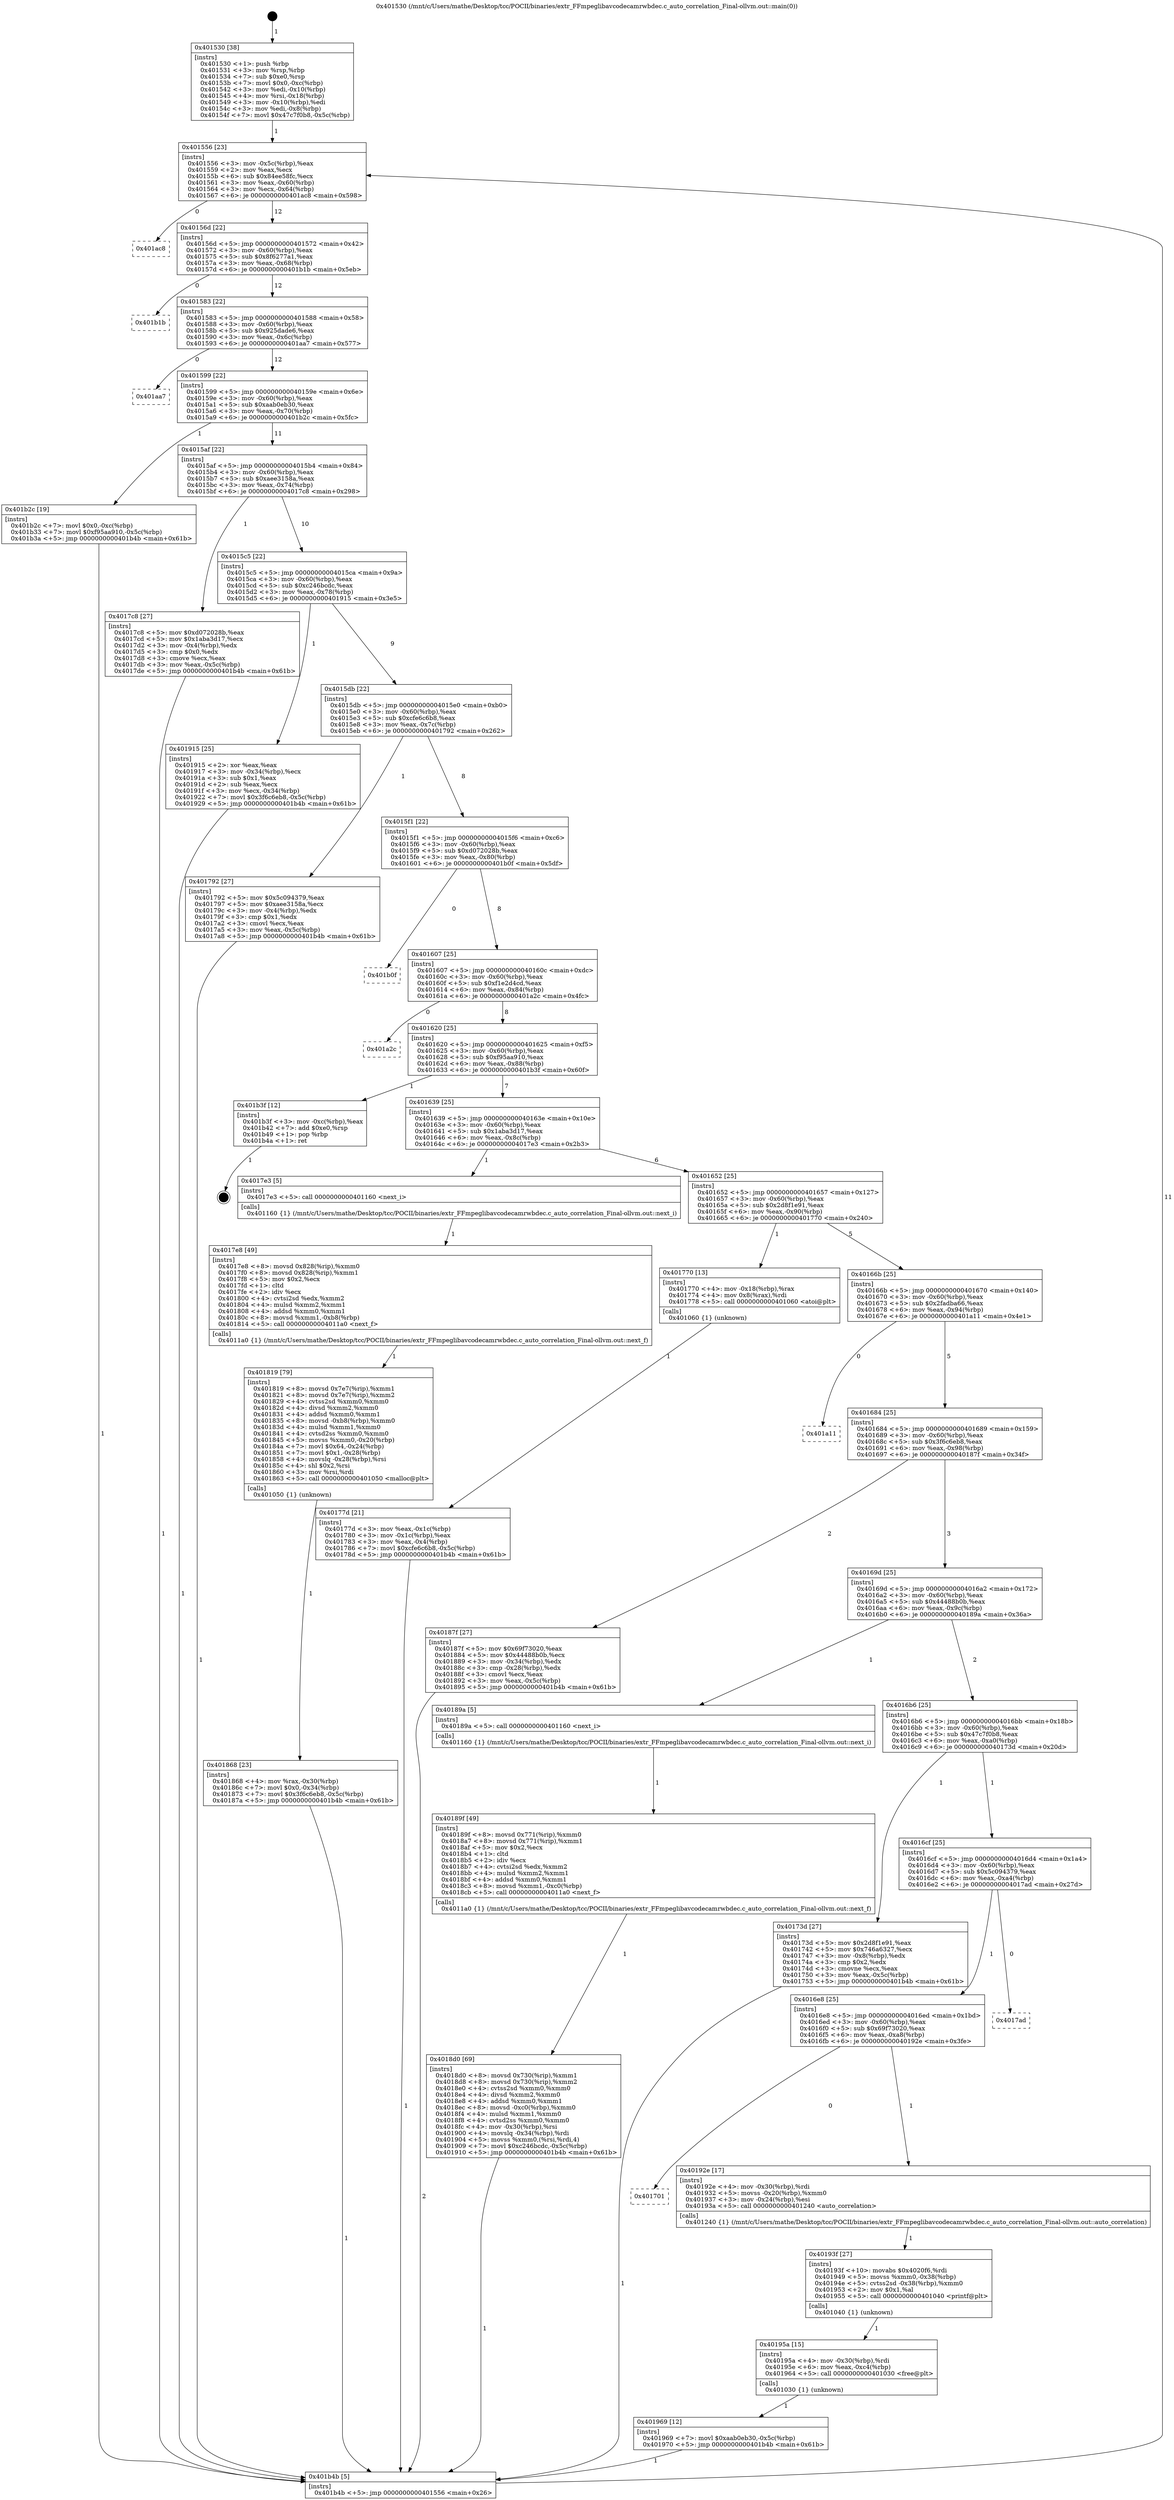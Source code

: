 digraph "0x401530" {
  label = "0x401530 (/mnt/c/Users/mathe/Desktop/tcc/POCII/binaries/extr_FFmpeglibavcodecamrwbdec.c_auto_correlation_Final-ollvm.out::main(0))"
  labelloc = "t"
  node[shape=record]

  Entry [label="",width=0.3,height=0.3,shape=circle,fillcolor=black,style=filled]
  "0x401556" [label="{
     0x401556 [23]\l
     | [instrs]\l
     &nbsp;&nbsp;0x401556 \<+3\>: mov -0x5c(%rbp),%eax\l
     &nbsp;&nbsp;0x401559 \<+2\>: mov %eax,%ecx\l
     &nbsp;&nbsp;0x40155b \<+6\>: sub $0x84ee58fc,%ecx\l
     &nbsp;&nbsp;0x401561 \<+3\>: mov %eax,-0x60(%rbp)\l
     &nbsp;&nbsp;0x401564 \<+3\>: mov %ecx,-0x64(%rbp)\l
     &nbsp;&nbsp;0x401567 \<+6\>: je 0000000000401ac8 \<main+0x598\>\l
  }"]
  "0x401ac8" [label="{
     0x401ac8\l
  }", style=dashed]
  "0x40156d" [label="{
     0x40156d [22]\l
     | [instrs]\l
     &nbsp;&nbsp;0x40156d \<+5\>: jmp 0000000000401572 \<main+0x42\>\l
     &nbsp;&nbsp;0x401572 \<+3\>: mov -0x60(%rbp),%eax\l
     &nbsp;&nbsp;0x401575 \<+5\>: sub $0x8f6277a1,%eax\l
     &nbsp;&nbsp;0x40157a \<+3\>: mov %eax,-0x68(%rbp)\l
     &nbsp;&nbsp;0x40157d \<+6\>: je 0000000000401b1b \<main+0x5eb\>\l
  }"]
  Exit [label="",width=0.3,height=0.3,shape=circle,fillcolor=black,style=filled,peripheries=2]
  "0x401b1b" [label="{
     0x401b1b\l
  }", style=dashed]
  "0x401583" [label="{
     0x401583 [22]\l
     | [instrs]\l
     &nbsp;&nbsp;0x401583 \<+5\>: jmp 0000000000401588 \<main+0x58\>\l
     &nbsp;&nbsp;0x401588 \<+3\>: mov -0x60(%rbp),%eax\l
     &nbsp;&nbsp;0x40158b \<+5\>: sub $0x925dade6,%eax\l
     &nbsp;&nbsp;0x401590 \<+3\>: mov %eax,-0x6c(%rbp)\l
     &nbsp;&nbsp;0x401593 \<+6\>: je 0000000000401aa7 \<main+0x577\>\l
  }"]
  "0x401969" [label="{
     0x401969 [12]\l
     | [instrs]\l
     &nbsp;&nbsp;0x401969 \<+7\>: movl $0xaab0eb30,-0x5c(%rbp)\l
     &nbsp;&nbsp;0x401970 \<+5\>: jmp 0000000000401b4b \<main+0x61b\>\l
  }"]
  "0x401aa7" [label="{
     0x401aa7\l
  }", style=dashed]
  "0x401599" [label="{
     0x401599 [22]\l
     | [instrs]\l
     &nbsp;&nbsp;0x401599 \<+5\>: jmp 000000000040159e \<main+0x6e\>\l
     &nbsp;&nbsp;0x40159e \<+3\>: mov -0x60(%rbp),%eax\l
     &nbsp;&nbsp;0x4015a1 \<+5\>: sub $0xaab0eb30,%eax\l
     &nbsp;&nbsp;0x4015a6 \<+3\>: mov %eax,-0x70(%rbp)\l
     &nbsp;&nbsp;0x4015a9 \<+6\>: je 0000000000401b2c \<main+0x5fc\>\l
  }"]
  "0x40195a" [label="{
     0x40195a [15]\l
     | [instrs]\l
     &nbsp;&nbsp;0x40195a \<+4\>: mov -0x30(%rbp),%rdi\l
     &nbsp;&nbsp;0x40195e \<+6\>: mov %eax,-0xc4(%rbp)\l
     &nbsp;&nbsp;0x401964 \<+5\>: call 0000000000401030 \<free@plt\>\l
     | [calls]\l
     &nbsp;&nbsp;0x401030 \{1\} (unknown)\l
  }"]
  "0x401b2c" [label="{
     0x401b2c [19]\l
     | [instrs]\l
     &nbsp;&nbsp;0x401b2c \<+7\>: movl $0x0,-0xc(%rbp)\l
     &nbsp;&nbsp;0x401b33 \<+7\>: movl $0xf95aa910,-0x5c(%rbp)\l
     &nbsp;&nbsp;0x401b3a \<+5\>: jmp 0000000000401b4b \<main+0x61b\>\l
  }"]
  "0x4015af" [label="{
     0x4015af [22]\l
     | [instrs]\l
     &nbsp;&nbsp;0x4015af \<+5\>: jmp 00000000004015b4 \<main+0x84\>\l
     &nbsp;&nbsp;0x4015b4 \<+3\>: mov -0x60(%rbp),%eax\l
     &nbsp;&nbsp;0x4015b7 \<+5\>: sub $0xaee3158a,%eax\l
     &nbsp;&nbsp;0x4015bc \<+3\>: mov %eax,-0x74(%rbp)\l
     &nbsp;&nbsp;0x4015bf \<+6\>: je 00000000004017c8 \<main+0x298\>\l
  }"]
  "0x40193f" [label="{
     0x40193f [27]\l
     | [instrs]\l
     &nbsp;&nbsp;0x40193f \<+10\>: movabs $0x4020f6,%rdi\l
     &nbsp;&nbsp;0x401949 \<+5\>: movss %xmm0,-0x38(%rbp)\l
     &nbsp;&nbsp;0x40194e \<+5\>: cvtss2sd -0x38(%rbp),%xmm0\l
     &nbsp;&nbsp;0x401953 \<+2\>: mov $0x1,%al\l
     &nbsp;&nbsp;0x401955 \<+5\>: call 0000000000401040 \<printf@plt\>\l
     | [calls]\l
     &nbsp;&nbsp;0x401040 \{1\} (unknown)\l
  }"]
  "0x4017c8" [label="{
     0x4017c8 [27]\l
     | [instrs]\l
     &nbsp;&nbsp;0x4017c8 \<+5\>: mov $0xd072028b,%eax\l
     &nbsp;&nbsp;0x4017cd \<+5\>: mov $0x1aba3d17,%ecx\l
     &nbsp;&nbsp;0x4017d2 \<+3\>: mov -0x4(%rbp),%edx\l
     &nbsp;&nbsp;0x4017d5 \<+3\>: cmp $0x0,%edx\l
     &nbsp;&nbsp;0x4017d8 \<+3\>: cmove %ecx,%eax\l
     &nbsp;&nbsp;0x4017db \<+3\>: mov %eax,-0x5c(%rbp)\l
     &nbsp;&nbsp;0x4017de \<+5\>: jmp 0000000000401b4b \<main+0x61b\>\l
  }"]
  "0x4015c5" [label="{
     0x4015c5 [22]\l
     | [instrs]\l
     &nbsp;&nbsp;0x4015c5 \<+5\>: jmp 00000000004015ca \<main+0x9a\>\l
     &nbsp;&nbsp;0x4015ca \<+3\>: mov -0x60(%rbp),%eax\l
     &nbsp;&nbsp;0x4015cd \<+5\>: sub $0xc246bcdc,%eax\l
     &nbsp;&nbsp;0x4015d2 \<+3\>: mov %eax,-0x78(%rbp)\l
     &nbsp;&nbsp;0x4015d5 \<+6\>: je 0000000000401915 \<main+0x3e5\>\l
  }"]
  "0x401701" [label="{
     0x401701\l
  }", style=dashed]
  "0x401915" [label="{
     0x401915 [25]\l
     | [instrs]\l
     &nbsp;&nbsp;0x401915 \<+2\>: xor %eax,%eax\l
     &nbsp;&nbsp;0x401917 \<+3\>: mov -0x34(%rbp),%ecx\l
     &nbsp;&nbsp;0x40191a \<+3\>: sub $0x1,%eax\l
     &nbsp;&nbsp;0x40191d \<+2\>: sub %eax,%ecx\l
     &nbsp;&nbsp;0x40191f \<+3\>: mov %ecx,-0x34(%rbp)\l
     &nbsp;&nbsp;0x401922 \<+7\>: movl $0x3f6c6eb8,-0x5c(%rbp)\l
     &nbsp;&nbsp;0x401929 \<+5\>: jmp 0000000000401b4b \<main+0x61b\>\l
  }"]
  "0x4015db" [label="{
     0x4015db [22]\l
     | [instrs]\l
     &nbsp;&nbsp;0x4015db \<+5\>: jmp 00000000004015e0 \<main+0xb0\>\l
     &nbsp;&nbsp;0x4015e0 \<+3\>: mov -0x60(%rbp),%eax\l
     &nbsp;&nbsp;0x4015e3 \<+5\>: sub $0xcfe6c6b8,%eax\l
     &nbsp;&nbsp;0x4015e8 \<+3\>: mov %eax,-0x7c(%rbp)\l
     &nbsp;&nbsp;0x4015eb \<+6\>: je 0000000000401792 \<main+0x262\>\l
  }"]
  "0x40192e" [label="{
     0x40192e [17]\l
     | [instrs]\l
     &nbsp;&nbsp;0x40192e \<+4\>: mov -0x30(%rbp),%rdi\l
     &nbsp;&nbsp;0x401932 \<+5\>: movss -0x20(%rbp),%xmm0\l
     &nbsp;&nbsp;0x401937 \<+3\>: mov -0x24(%rbp),%esi\l
     &nbsp;&nbsp;0x40193a \<+5\>: call 0000000000401240 \<auto_correlation\>\l
     | [calls]\l
     &nbsp;&nbsp;0x401240 \{1\} (/mnt/c/Users/mathe/Desktop/tcc/POCII/binaries/extr_FFmpeglibavcodecamrwbdec.c_auto_correlation_Final-ollvm.out::auto_correlation)\l
  }"]
  "0x401792" [label="{
     0x401792 [27]\l
     | [instrs]\l
     &nbsp;&nbsp;0x401792 \<+5\>: mov $0x5c094379,%eax\l
     &nbsp;&nbsp;0x401797 \<+5\>: mov $0xaee3158a,%ecx\l
     &nbsp;&nbsp;0x40179c \<+3\>: mov -0x4(%rbp),%edx\l
     &nbsp;&nbsp;0x40179f \<+3\>: cmp $0x1,%edx\l
     &nbsp;&nbsp;0x4017a2 \<+3\>: cmovl %ecx,%eax\l
     &nbsp;&nbsp;0x4017a5 \<+3\>: mov %eax,-0x5c(%rbp)\l
     &nbsp;&nbsp;0x4017a8 \<+5\>: jmp 0000000000401b4b \<main+0x61b\>\l
  }"]
  "0x4015f1" [label="{
     0x4015f1 [22]\l
     | [instrs]\l
     &nbsp;&nbsp;0x4015f1 \<+5\>: jmp 00000000004015f6 \<main+0xc6\>\l
     &nbsp;&nbsp;0x4015f6 \<+3\>: mov -0x60(%rbp),%eax\l
     &nbsp;&nbsp;0x4015f9 \<+5\>: sub $0xd072028b,%eax\l
     &nbsp;&nbsp;0x4015fe \<+3\>: mov %eax,-0x80(%rbp)\l
     &nbsp;&nbsp;0x401601 \<+6\>: je 0000000000401b0f \<main+0x5df\>\l
  }"]
  "0x4016e8" [label="{
     0x4016e8 [25]\l
     | [instrs]\l
     &nbsp;&nbsp;0x4016e8 \<+5\>: jmp 00000000004016ed \<main+0x1bd\>\l
     &nbsp;&nbsp;0x4016ed \<+3\>: mov -0x60(%rbp),%eax\l
     &nbsp;&nbsp;0x4016f0 \<+5\>: sub $0x69f73020,%eax\l
     &nbsp;&nbsp;0x4016f5 \<+6\>: mov %eax,-0xa8(%rbp)\l
     &nbsp;&nbsp;0x4016fb \<+6\>: je 000000000040192e \<main+0x3fe\>\l
  }"]
  "0x401b0f" [label="{
     0x401b0f\l
  }", style=dashed]
  "0x401607" [label="{
     0x401607 [25]\l
     | [instrs]\l
     &nbsp;&nbsp;0x401607 \<+5\>: jmp 000000000040160c \<main+0xdc\>\l
     &nbsp;&nbsp;0x40160c \<+3\>: mov -0x60(%rbp),%eax\l
     &nbsp;&nbsp;0x40160f \<+5\>: sub $0xf1e2d4cd,%eax\l
     &nbsp;&nbsp;0x401614 \<+6\>: mov %eax,-0x84(%rbp)\l
     &nbsp;&nbsp;0x40161a \<+6\>: je 0000000000401a2c \<main+0x4fc\>\l
  }"]
  "0x4017ad" [label="{
     0x4017ad\l
  }", style=dashed]
  "0x401a2c" [label="{
     0x401a2c\l
  }", style=dashed]
  "0x401620" [label="{
     0x401620 [25]\l
     | [instrs]\l
     &nbsp;&nbsp;0x401620 \<+5\>: jmp 0000000000401625 \<main+0xf5\>\l
     &nbsp;&nbsp;0x401625 \<+3\>: mov -0x60(%rbp),%eax\l
     &nbsp;&nbsp;0x401628 \<+5\>: sub $0xf95aa910,%eax\l
     &nbsp;&nbsp;0x40162d \<+6\>: mov %eax,-0x88(%rbp)\l
     &nbsp;&nbsp;0x401633 \<+6\>: je 0000000000401b3f \<main+0x60f\>\l
  }"]
  "0x4018d0" [label="{
     0x4018d0 [69]\l
     | [instrs]\l
     &nbsp;&nbsp;0x4018d0 \<+8\>: movsd 0x730(%rip),%xmm1\l
     &nbsp;&nbsp;0x4018d8 \<+8\>: movsd 0x730(%rip),%xmm2\l
     &nbsp;&nbsp;0x4018e0 \<+4\>: cvtss2sd %xmm0,%xmm0\l
     &nbsp;&nbsp;0x4018e4 \<+4\>: divsd %xmm2,%xmm0\l
     &nbsp;&nbsp;0x4018e8 \<+4\>: addsd %xmm0,%xmm1\l
     &nbsp;&nbsp;0x4018ec \<+8\>: movsd -0xc0(%rbp),%xmm0\l
     &nbsp;&nbsp;0x4018f4 \<+4\>: mulsd %xmm1,%xmm0\l
     &nbsp;&nbsp;0x4018f8 \<+4\>: cvtsd2ss %xmm0,%xmm0\l
     &nbsp;&nbsp;0x4018fc \<+4\>: mov -0x30(%rbp),%rsi\l
     &nbsp;&nbsp;0x401900 \<+4\>: movslq -0x34(%rbp),%rdi\l
     &nbsp;&nbsp;0x401904 \<+5\>: movss %xmm0,(%rsi,%rdi,4)\l
     &nbsp;&nbsp;0x401909 \<+7\>: movl $0xc246bcdc,-0x5c(%rbp)\l
     &nbsp;&nbsp;0x401910 \<+5\>: jmp 0000000000401b4b \<main+0x61b\>\l
  }"]
  "0x401b3f" [label="{
     0x401b3f [12]\l
     | [instrs]\l
     &nbsp;&nbsp;0x401b3f \<+3\>: mov -0xc(%rbp),%eax\l
     &nbsp;&nbsp;0x401b42 \<+7\>: add $0xe0,%rsp\l
     &nbsp;&nbsp;0x401b49 \<+1\>: pop %rbp\l
     &nbsp;&nbsp;0x401b4a \<+1\>: ret\l
  }"]
  "0x401639" [label="{
     0x401639 [25]\l
     | [instrs]\l
     &nbsp;&nbsp;0x401639 \<+5\>: jmp 000000000040163e \<main+0x10e\>\l
     &nbsp;&nbsp;0x40163e \<+3\>: mov -0x60(%rbp),%eax\l
     &nbsp;&nbsp;0x401641 \<+5\>: sub $0x1aba3d17,%eax\l
     &nbsp;&nbsp;0x401646 \<+6\>: mov %eax,-0x8c(%rbp)\l
     &nbsp;&nbsp;0x40164c \<+6\>: je 00000000004017e3 \<main+0x2b3\>\l
  }"]
  "0x40189f" [label="{
     0x40189f [49]\l
     | [instrs]\l
     &nbsp;&nbsp;0x40189f \<+8\>: movsd 0x771(%rip),%xmm0\l
     &nbsp;&nbsp;0x4018a7 \<+8\>: movsd 0x771(%rip),%xmm1\l
     &nbsp;&nbsp;0x4018af \<+5\>: mov $0x2,%ecx\l
     &nbsp;&nbsp;0x4018b4 \<+1\>: cltd\l
     &nbsp;&nbsp;0x4018b5 \<+2\>: idiv %ecx\l
     &nbsp;&nbsp;0x4018b7 \<+4\>: cvtsi2sd %edx,%xmm2\l
     &nbsp;&nbsp;0x4018bb \<+4\>: mulsd %xmm2,%xmm1\l
     &nbsp;&nbsp;0x4018bf \<+4\>: addsd %xmm0,%xmm1\l
     &nbsp;&nbsp;0x4018c3 \<+8\>: movsd %xmm1,-0xc0(%rbp)\l
     &nbsp;&nbsp;0x4018cb \<+5\>: call 00000000004011a0 \<next_f\>\l
     | [calls]\l
     &nbsp;&nbsp;0x4011a0 \{1\} (/mnt/c/Users/mathe/Desktop/tcc/POCII/binaries/extr_FFmpeglibavcodecamrwbdec.c_auto_correlation_Final-ollvm.out::next_f)\l
  }"]
  "0x4017e3" [label="{
     0x4017e3 [5]\l
     | [instrs]\l
     &nbsp;&nbsp;0x4017e3 \<+5\>: call 0000000000401160 \<next_i\>\l
     | [calls]\l
     &nbsp;&nbsp;0x401160 \{1\} (/mnt/c/Users/mathe/Desktop/tcc/POCII/binaries/extr_FFmpeglibavcodecamrwbdec.c_auto_correlation_Final-ollvm.out::next_i)\l
  }"]
  "0x401652" [label="{
     0x401652 [25]\l
     | [instrs]\l
     &nbsp;&nbsp;0x401652 \<+5\>: jmp 0000000000401657 \<main+0x127\>\l
     &nbsp;&nbsp;0x401657 \<+3\>: mov -0x60(%rbp),%eax\l
     &nbsp;&nbsp;0x40165a \<+5\>: sub $0x2d8f1e91,%eax\l
     &nbsp;&nbsp;0x40165f \<+6\>: mov %eax,-0x90(%rbp)\l
     &nbsp;&nbsp;0x401665 \<+6\>: je 0000000000401770 \<main+0x240\>\l
  }"]
  "0x401868" [label="{
     0x401868 [23]\l
     | [instrs]\l
     &nbsp;&nbsp;0x401868 \<+4\>: mov %rax,-0x30(%rbp)\l
     &nbsp;&nbsp;0x40186c \<+7\>: movl $0x0,-0x34(%rbp)\l
     &nbsp;&nbsp;0x401873 \<+7\>: movl $0x3f6c6eb8,-0x5c(%rbp)\l
     &nbsp;&nbsp;0x40187a \<+5\>: jmp 0000000000401b4b \<main+0x61b\>\l
  }"]
  "0x401770" [label="{
     0x401770 [13]\l
     | [instrs]\l
     &nbsp;&nbsp;0x401770 \<+4\>: mov -0x18(%rbp),%rax\l
     &nbsp;&nbsp;0x401774 \<+4\>: mov 0x8(%rax),%rdi\l
     &nbsp;&nbsp;0x401778 \<+5\>: call 0000000000401060 \<atoi@plt\>\l
     | [calls]\l
     &nbsp;&nbsp;0x401060 \{1\} (unknown)\l
  }"]
  "0x40166b" [label="{
     0x40166b [25]\l
     | [instrs]\l
     &nbsp;&nbsp;0x40166b \<+5\>: jmp 0000000000401670 \<main+0x140\>\l
     &nbsp;&nbsp;0x401670 \<+3\>: mov -0x60(%rbp),%eax\l
     &nbsp;&nbsp;0x401673 \<+5\>: sub $0x2fadba66,%eax\l
     &nbsp;&nbsp;0x401678 \<+6\>: mov %eax,-0x94(%rbp)\l
     &nbsp;&nbsp;0x40167e \<+6\>: je 0000000000401a11 \<main+0x4e1\>\l
  }"]
  "0x401819" [label="{
     0x401819 [79]\l
     | [instrs]\l
     &nbsp;&nbsp;0x401819 \<+8\>: movsd 0x7e7(%rip),%xmm1\l
     &nbsp;&nbsp;0x401821 \<+8\>: movsd 0x7e7(%rip),%xmm2\l
     &nbsp;&nbsp;0x401829 \<+4\>: cvtss2sd %xmm0,%xmm0\l
     &nbsp;&nbsp;0x40182d \<+4\>: divsd %xmm2,%xmm0\l
     &nbsp;&nbsp;0x401831 \<+4\>: addsd %xmm0,%xmm1\l
     &nbsp;&nbsp;0x401835 \<+8\>: movsd -0xb8(%rbp),%xmm0\l
     &nbsp;&nbsp;0x40183d \<+4\>: mulsd %xmm1,%xmm0\l
     &nbsp;&nbsp;0x401841 \<+4\>: cvtsd2ss %xmm0,%xmm0\l
     &nbsp;&nbsp;0x401845 \<+5\>: movss %xmm0,-0x20(%rbp)\l
     &nbsp;&nbsp;0x40184a \<+7\>: movl $0x64,-0x24(%rbp)\l
     &nbsp;&nbsp;0x401851 \<+7\>: movl $0x1,-0x28(%rbp)\l
     &nbsp;&nbsp;0x401858 \<+4\>: movslq -0x28(%rbp),%rsi\l
     &nbsp;&nbsp;0x40185c \<+4\>: shl $0x2,%rsi\l
     &nbsp;&nbsp;0x401860 \<+3\>: mov %rsi,%rdi\l
     &nbsp;&nbsp;0x401863 \<+5\>: call 0000000000401050 \<malloc@plt\>\l
     | [calls]\l
     &nbsp;&nbsp;0x401050 \{1\} (unknown)\l
  }"]
  "0x401a11" [label="{
     0x401a11\l
  }", style=dashed]
  "0x401684" [label="{
     0x401684 [25]\l
     | [instrs]\l
     &nbsp;&nbsp;0x401684 \<+5\>: jmp 0000000000401689 \<main+0x159\>\l
     &nbsp;&nbsp;0x401689 \<+3\>: mov -0x60(%rbp),%eax\l
     &nbsp;&nbsp;0x40168c \<+5\>: sub $0x3f6c6eb8,%eax\l
     &nbsp;&nbsp;0x401691 \<+6\>: mov %eax,-0x98(%rbp)\l
     &nbsp;&nbsp;0x401697 \<+6\>: je 000000000040187f \<main+0x34f\>\l
  }"]
  "0x4017e8" [label="{
     0x4017e8 [49]\l
     | [instrs]\l
     &nbsp;&nbsp;0x4017e8 \<+8\>: movsd 0x828(%rip),%xmm0\l
     &nbsp;&nbsp;0x4017f0 \<+8\>: movsd 0x828(%rip),%xmm1\l
     &nbsp;&nbsp;0x4017f8 \<+5\>: mov $0x2,%ecx\l
     &nbsp;&nbsp;0x4017fd \<+1\>: cltd\l
     &nbsp;&nbsp;0x4017fe \<+2\>: idiv %ecx\l
     &nbsp;&nbsp;0x401800 \<+4\>: cvtsi2sd %edx,%xmm2\l
     &nbsp;&nbsp;0x401804 \<+4\>: mulsd %xmm2,%xmm1\l
     &nbsp;&nbsp;0x401808 \<+4\>: addsd %xmm0,%xmm1\l
     &nbsp;&nbsp;0x40180c \<+8\>: movsd %xmm1,-0xb8(%rbp)\l
     &nbsp;&nbsp;0x401814 \<+5\>: call 00000000004011a0 \<next_f\>\l
     | [calls]\l
     &nbsp;&nbsp;0x4011a0 \{1\} (/mnt/c/Users/mathe/Desktop/tcc/POCII/binaries/extr_FFmpeglibavcodecamrwbdec.c_auto_correlation_Final-ollvm.out::next_f)\l
  }"]
  "0x40187f" [label="{
     0x40187f [27]\l
     | [instrs]\l
     &nbsp;&nbsp;0x40187f \<+5\>: mov $0x69f73020,%eax\l
     &nbsp;&nbsp;0x401884 \<+5\>: mov $0x44488b0b,%ecx\l
     &nbsp;&nbsp;0x401889 \<+3\>: mov -0x34(%rbp),%edx\l
     &nbsp;&nbsp;0x40188c \<+3\>: cmp -0x28(%rbp),%edx\l
     &nbsp;&nbsp;0x40188f \<+3\>: cmovl %ecx,%eax\l
     &nbsp;&nbsp;0x401892 \<+3\>: mov %eax,-0x5c(%rbp)\l
     &nbsp;&nbsp;0x401895 \<+5\>: jmp 0000000000401b4b \<main+0x61b\>\l
  }"]
  "0x40169d" [label="{
     0x40169d [25]\l
     | [instrs]\l
     &nbsp;&nbsp;0x40169d \<+5\>: jmp 00000000004016a2 \<main+0x172\>\l
     &nbsp;&nbsp;0x4016a2 \<+3\>: mov -0x60(%rbp),%eax\l
     &nbsp;&nbsp;0x4016a5 \<+5\>: sub $0x44488b0b,%eax\l
     &nbsp;&nbsp;0x4016aa \<+6\>: mov %eax,-0x9c(%rbp)\l
     &nbsp;&nbsp;0x4016b0 \<+6\>: je 000000000040189a \<main+0x36a\>\l
  }"]
  "0x40177d" [label="{
     0x40177d [21]\l
     | [instrs]\l
     &nbsp;&nbsp;0x40177d \<+3\>: mov %eax,-0x1c(%rbp)\l
     &nbsp;&nbsp;0x401780 \<+3\>: mov -0x1c(%rbp),%eax\l
     &nbsp;&nbsp;0x401783 \<+3\>: mov %eax,-0x4(%rbp)\l
     &nbsp;&nbsp;0x401786 \<+7\>: movl $0xcfe6c6b8,-0x5c(%rbp)\l
     &nbsp;&nbsp;0x40178d \<+5\>: jmp 0000000000401b4b \<main+0x61b\>\l
  }"]
  "0x40189a" [label="{
     0x40189a [5]\l
     | [instrs]\l
     &nbsp;&nbsp;0x40189a \<+5\>: call 0000000000401160 \<next_i\>\l
     | [calls]\l
     &nbsp;&nbsp;0x401160 \{1\} (/mnt/c/Users/mathe/Desktop/tcc/POCII/binaries/extr_FFmpeglibavcodecamrwbdec.c_auto_correlation_Final-ollvm.out::next_i)\l
  }"]
  "0x4016b6" [label="{
     0x4016b6 [25]\l
     | [instrs]\l
     &nbsp;&nbsp;0x4016b6 \<+5\>: jmp 00000000004016bb \<main+0x18b\>\l
     &nbsp;&nbsp;0x4016bb \<+3\>: mov -0x60(%rbp),%eax\l
     &nbsp;&nbsp;0x4016be \<+5\>: sub $0x47c7f0b8,%eax\l
     &nbsp;&nbsp;0x4016c3 \<+6\>: mov %eax,-0xa0(%rbp)\l
     &nbsp;&nbsp;0x4016c9 \<+6\>: je 000000000040173d \<main+0x20d\>\l
  }"]
  "0x401530" [label="{
     0x401530 [38]\l
     | [instrs]\l
     &nbsp;&nbsp;0x401530 \<+1\>: push %rbp\l
     &nbsp;&nbsp;0x401531 \<+3\>: mov %rsp,%rbp\l
     &nbsp;&nbsp;0x401534 \<+7\>: sub $0xe0,%rsp\l
     &nbsp;&nbsp;0x40153b \<+7\>: movl $0x0,-0xc(%rbp)\l
     &nbsp;&nbsp;0x401542 \<+3\>: mov %edi,-0x10(%rbp)\l
     &nbsp;&nbsp;0x401545 \<+4\>: mov %rsi,-0x18(%rbp)\l
     &nbsp;&nbsp;0x401549 \<+3\>: mov -0x10(%rbp),%edi\l
     &nbsp;&nbsp;0x40154c \<+3\>: mov %edi,-0x8(%rbp)\l
     &nbsp;&nbsp;0x40154f \<+7\>: movl $0x47c7f0b8,-0x5c(%rbp)\l
  }"]
  "0x40173d" [label="{
     0x40173d [27]\l
     | [instrs]\l
     &nbsp;&nbsp;0x40173d \<+5\>: mov $0x2d8f1e91,%eax\l
     &nbsp;&nbsp;0x401742 \<+5\>: mov $0x746a6327,%ecx\l
     &nbsp;&nbsp;0x401747 \<+3\>: mov -0x8(%rbp),%edx\l
     &nbsp;&nbsp;0x40174a \<+3\>: cmp $0x2,%edx\l
     &nbsp;&nbsp;0x40174d \<+3\>: cmovne %ecx,%eax\l
     &nbsp;&nbsp;0x401750 \<+3\>: mov %eax,-0x5c(%rbp)\l
     &nbsp;&nbsp;0x401753 \<+5\>: jmp 0000000000401b4b \<main+0x61b\>\l
  }"]
  "0x4016cf" [label="{
     0x4016cf [25]\l
     | [instrs]\l
     &nbsp;&nbsp;0x4016cf \<+5\>: jmp 00000000004016d4 \<main+0x1a4\>\l
     &nbsp;&nbsp;0x4016d4 \<+3\>: mov -0x60(%rbp),%eax\l
     &nbsp;&nbsp;0x4016d7 \<+5\>: sub $0x5c094379,%eax\l
     &nbsp;&nbsp;0x4016dc \<+6\>: mov %eax,-0xa4(%rbp)\l
     &nbsp;&nbsp;0x4016e2 \<+6\>: je 00000000004017ad \<main+0x27d\>\l
  }"]
  "0x401b4b" [label="{
     0x401b4b [5]\l
     | [instrs]\l
     &nbsp;&nbsp;0x401b4b \<+5\>: jmp 0000000000401556 \<main+0x26\>\l
  }"]
  Entry -> "0x401530" [label=" 1"]
  "0x401556" -> "0x401ac8" [label=" 0"]
  "0x401556" -> "0x40156d" [label=" 12"]
  "0x401b3f" -> Exit [label=" 1"]
  "0x40156d" -> "0x401b1b" [label=" 0"]
  "0x40156d" -> "0x401583" [label=" 12"]
  "0x401b2c" -> "0x401b4b" [label=" 1"]
  "0x401583" -> "0x401aa7" [label=" 0"]
  "0x401583" -> "0x401599" [label=" 12"]
  "0x401969" -> "0x401b4b" [label=" 1"]
  "0x401599" -> "0x401b2c" [label=" 1"]
  "0x401599" -> "0x4015af" [label=" 11"]
  "0x40195a" -> "0x401969" [label=" 1"]
  "0x4015af" -> "0x4017c8" [label=" 1"]
  "0x4015af" -> "0x4015c5" [label=" 10"]
  "0x40193f" -> "0x40195a" [label=" 1"]
  "0x4015c5" -> "0x401915" [label=" 1"]
  "0x4015c5" -> "0x4015db" [label=" 9"]
  "0x40192e" -> "0x40193f" [label=" 1"]
  "0x4015db" -> "0x401792" [label=" 1"]
  "0x4015db" -> "0x4015f1" [label=" 8"]
  "0x4016e8" -> "0x401701" [label=" 0"]
  "0x4015f1" -> "0x401b0f" [label=" 0"]
  "0x4015f1" -> "0x401607" [label=" 8"]
  "0x4016e8" -> "0x40192e" [label=" 1"]
  "0x401607" -> "0x401a2c" [label=" 0"]
  "0x401607" -> "0x401620" [label=" 8"]
  "0x4016cf" -> "0x4016e8" [label=" 1"]
  "0x401620" -> "0x401b3f" [label=" 1"]
  "0x401620" -> "0x401639" [label=" 7"]
  "0x4016cf" -> "0x4017ad" [label=" 0"]
  "0x401639" -> "0x4017e3" [label=" 1"]
  "0x401639" -> "0x401652" [label=" 6"]
  "0x401915" -> "0x401b4b" [label=" 1"]
  "0x401652" -> "0x401770" [label=" 1"]
  "0x401652" -> "0x40166b" [label=" 5"]
  "0x4018d0" -> "0x401b4b" [label=" 1"]
  "0x40166b" -> "0x401a11" [label=" 0"]
  "0x40166b" -> "0x401684" [label=" 5"]
  "0x40189f" -> "0x4018d0" [label=" 1"]
  "0x401684" -> "0x40187f" [label=" 2"]
  "0x401684" -> "0x40169d" [label=" 3"]
  "0x40189a" -> "0x40189f" [label=" 1"]
  "0x40169d" -> "0x40189a" [label=" 1"]
  "0x40169d" -> "0x4016b6" [label=" 2"]
  "0x40187f" -> "0x401b4b" [label=" 2"]
  "0x4016b6" -> "0x40173d" [label=" 1"]
  "0x4016b6" -> "0x4016cf" [label=" 1"]
  "0x40173d" -> "0x401b4b" [label=" 1"]
  "0x401530" -> "0x401556" [label=" 1"]
  "0x401b4b" -> "0x401556" [label=" 11"]
  "0x401770" -> "0x40177d" [label=" 1"]
  "0x40177d" -> "0x401b4b" [label=" 1"]
  "0x401792" -> "0x401b4b" [label=" 1"]
  "0x4017c8" -> "0x401b4b" [label=" 1"]
  "0x4017e3" -> "0x4017e8" [label=" 1"]
  "0x4017e8" -> "0x401819" [label=" 1"]
  "0x401819" -> "0x401868" [label=" 1"]
  "0x401868" -> "0x401b4b" [label=" 1"]
}
